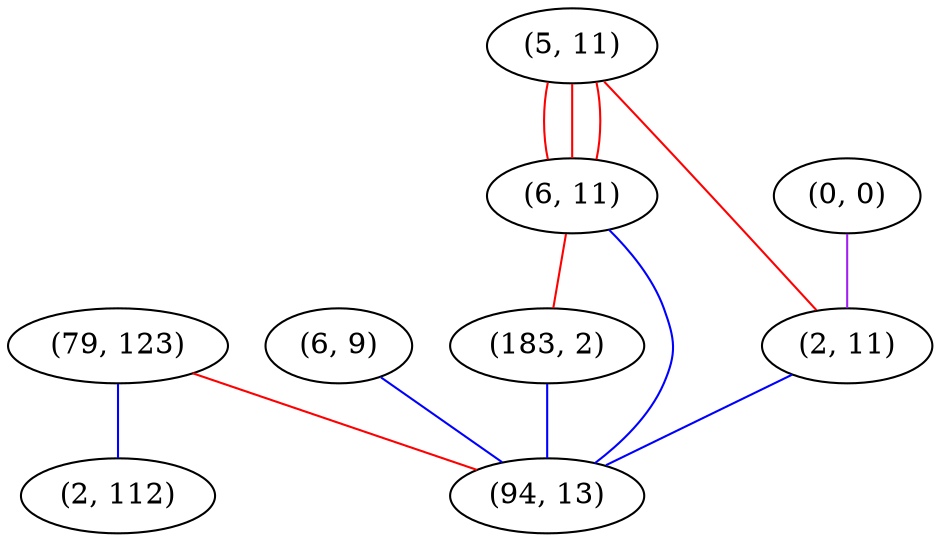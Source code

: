 graph "" {
"(79, 123)";
"(6, 9)";
"(0, 0)";
"(5, 11)";
"(6, 11)";
"(2, 11)";
"(183, 2)";
"(2, 112)";
"(94, 13)";
"(79, 123)" -- "(2, 112)"  [color=blue, key=0, weight=3];
"(79, 123)" -- "(94, 13)"  [color=red, key=0, weight=1];
"(6, 9)" -- "(94, 13)"  [color=blue, key=0, weight=3];
"(0, 0)" -- "(2, 11)"  [color=purple, key=0, weight=4];
"(5, 11)" -- "(6, 11)"  [color=red, key=0, weight=1];
"(5, 11)" -- "(6, 11)"  [color=red, key=1, weight=1];
"(5, 11)" -- "(6, 11)"  [color=red, key=2, weight=1];
"(5, 11)" -- "(2, 11)"  [color=red, key=0, weight=1];
"(6, 11)" -- "(94, 13)"  [color=blue, key=0, weight=3];
"(6, 11)" -- "(183, 2)"  [color=red, key=0, weight=1];
"(2, 11)" -- "(94, 13)"  [color=blue, key=0, weight=3];
"(183, 2)" -- "(94, 13)"  [color=blue, key=0, weight=3];
}
